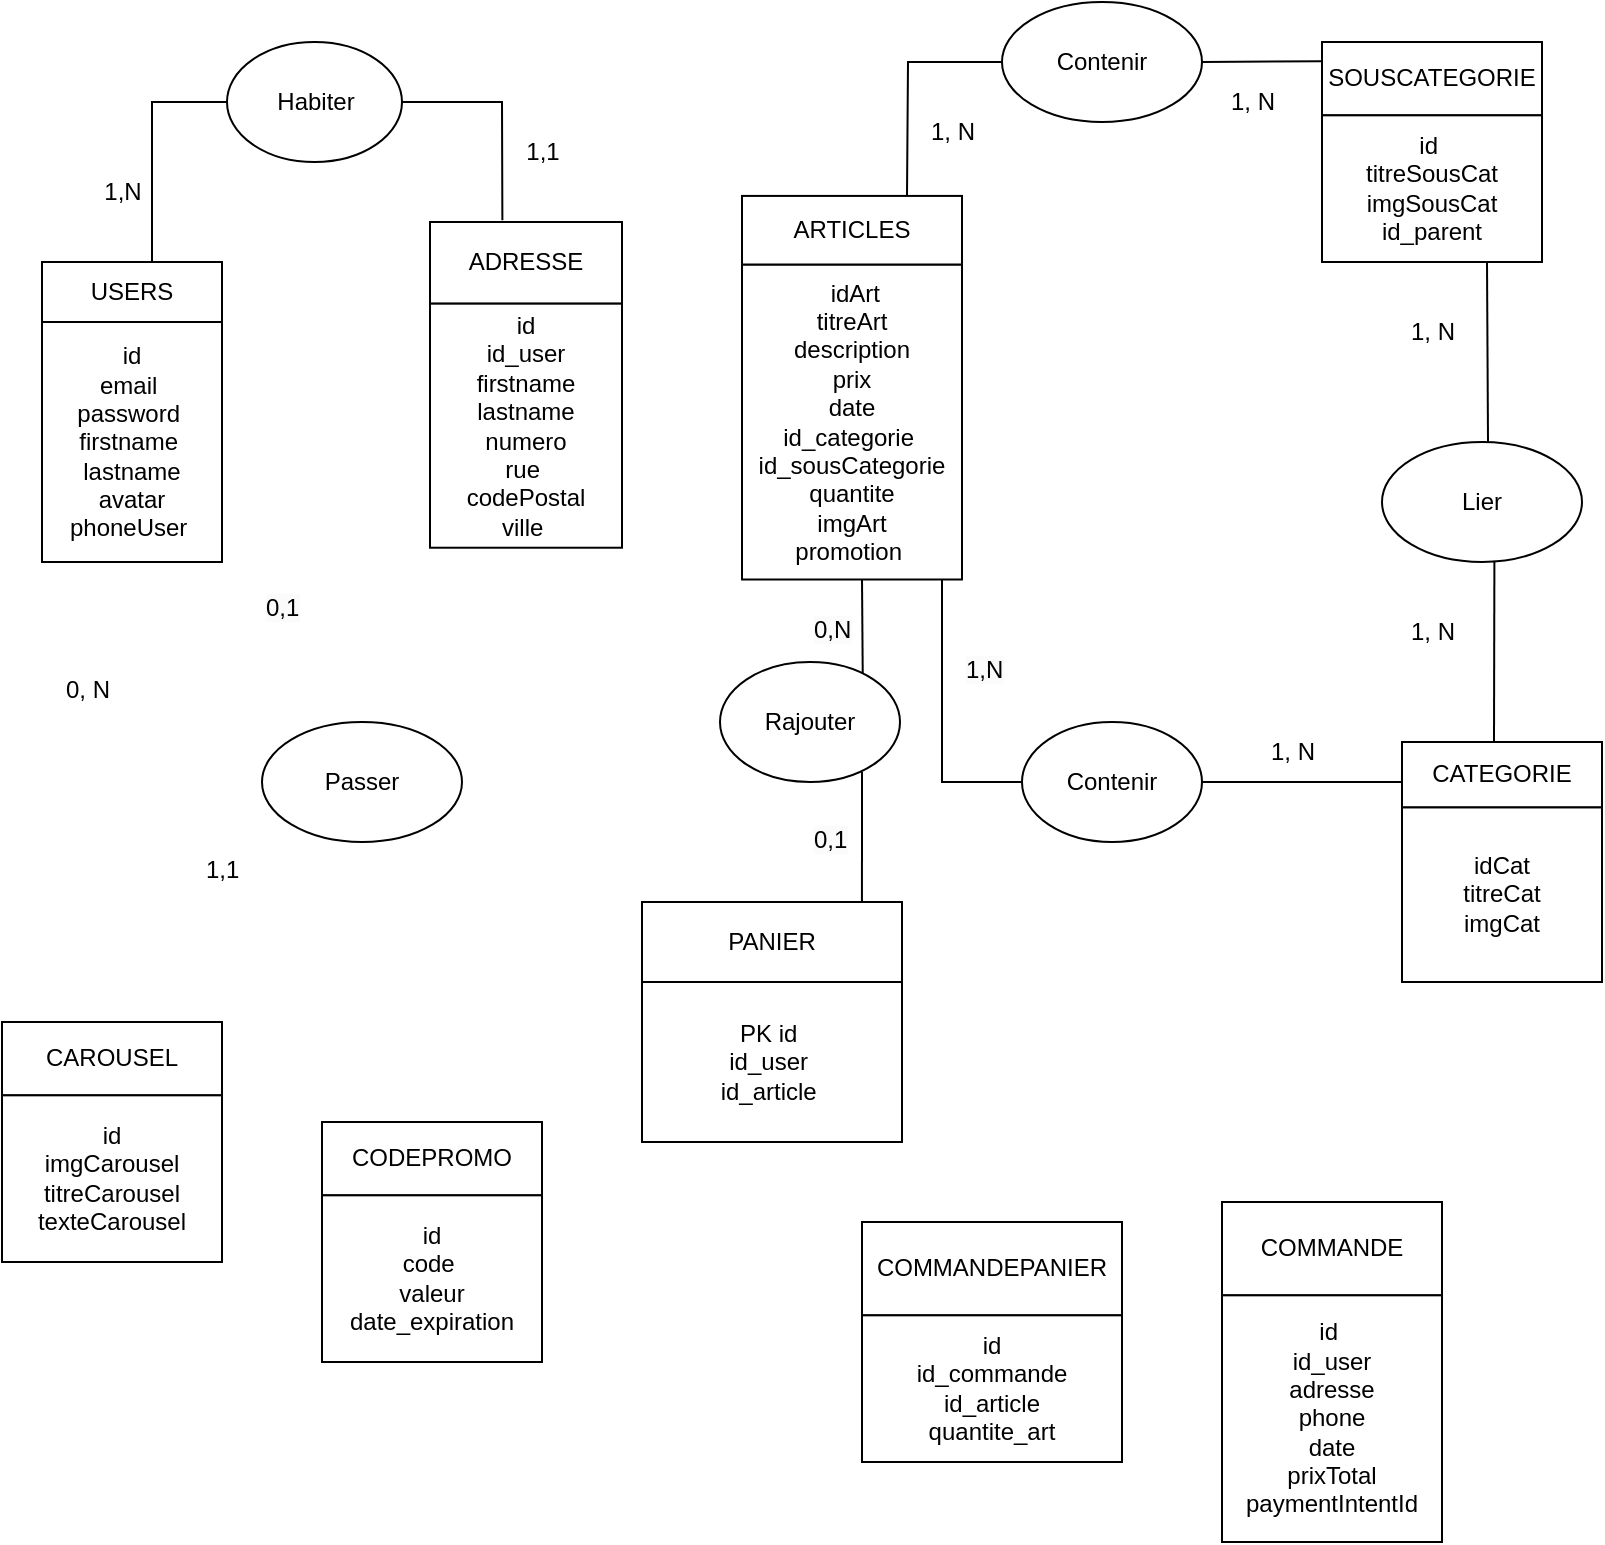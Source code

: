 <mxfile version="21.6.1" type="github">
  <diagram name="Page-1" id="oE-j_5iUDHyS0gyDiJHf">
    <mxGraphModel dx="875" dy="1650" grid="1" gridSize="10" guides="1" tooltips="1" connect="1" arrows="1" fold="1" page="1" pageScale="1" pageWidth="827" pageHeight="1169" math="0" shadow="0">
      <root>
        <mxCell id="0" />
        <mxCell id="1" parent="0" />
        <mxCell id="yUVncVeyEe3Xqn4Ctn47-15" value="" style="group" parent="1" vertex="1" connectable="0">
          <mxGeometry x="30" y="440" width="90" height="120" as="geometry" />
        </mxCell>
        <mxCell id="yUVncVeyEe3Xqn4Ctn47-13" value="CAROUSEL" style="rounded=0;whiteSpace=wrap;html=1;" parent="yUVncVeyEe3Xqn4Ctn47-15" vertex="1">
          <mxGeometry x="-20" width="110" height="36.67" as="geometry" />
        </mxCell>
        <mxCell id="yUVncVeyEe3Xqn4Ctn47-14" value="&amp;nbsp;id&amp;nbsp;&lt;br&gt;imgCarousel&lt;br&gt;titreCarousel&lt;br&gt;texteCarousel" style="rounded=0;whiteSpace=wrap;html=1;" parent="yUVncVeyEe3Xqn4Ctn47-15" vertex="1">
          <mxGeometry x="-20" y="36.67" width="110" height="83.33" as="geometry" />
        </mxCell>
        <mxCell id="yUVncVeyEe3Xqn4Ctn47-16" value="" style="group" parent="1" vertex="1" connectable="0">
          <mxGeometry x="330" y="380" width="130" height="120" as="geometry" />
        </mxCell>
        <mxCell id="yUVncVeyEe3Xqn4Ctn47-10" value="PANIER" style="rounded=0;whiteSpace=wrap;html=1;" parent="yUVncVeyEe3Xqn4Ctn47-16" vertex="1">
          <mxGeometry width="130" height="40" as="geometry" />
        </mxCell>
        <mxCell id="yUVncVeyEe3Xqn4Ctn47-12" value="PK id&amp;nbsp;&lt;br&gt;id_user&amp;nbsp;&lt;br&gt;id_article&amp;nbsp;" style="rounded=0;whiteSpace=wrap;html=1;" parent="yUVncVeyEe3Xqn4Ctn47-16" vertex="1">
          <mxGeometry y="40" width="130" height="80" as="geometry" />
        </mxCell>
        <mxCell id="yUVncVeyEe3Xqn4Ctn47-17" value="" style="group" parent="1" vertex="1" connectable="0">
          <mxGeometry x="710" y="300" width="100" height="120" as="geometry" />
        </mxCell>
        <mxCell id="yUVncVeyEe3Xqn4Ctn47-8" value="CATEGORIE" style="rounded=0;whiteSpace=wrap;html=1;" parent="yUVncVeyEe3Xqn4Ctn47-17" vertex="1">
          <mxGeometry width="100" height="32.727" as="geometry" />
        </mxCell>
        <mxCell id="yUVncVeyEe3Xqn4Ctn47-9" value="idCat&lt;br&gt;titreCat&lt;br&gt;imgCat" style="rounded=0;whiteSpace=wrap;html=1;" parent="yUVncVeyEe3Xqn4Ctn47-17" vertex="1">
          <mxGeometry y="32.73" width="100" height="87.27" as="geometry" />
        </mxCell>
        <mxCell id="yUVncVeyEe3Xqn4Ctn47-18" value="" style="group" parent="1" vertex="1" connectable="0">
          <mxGeometry x="370" y="50" width="120" height="180" as="geometry" />
        </mxCell>
        <mxCell id="yUVncVeyEe3Xqn4Ctn47-5" value="&amp;nbsp;idArt&lt;br&gt;titreArt&lt;br&gt;description &lt;br&gt;prix&lt;br&gt;date&lt;br&gt;id_categorie&amp;nbsp;&lt;br&gt;id_sousCategorie&lt;br&gt;quantite&lt;br&gt;imgArt&lt;br&gt;promotion&amp;nbsp;" style="rounded=0;whiteSpace=wrap;html=1;" parent="yUVncVeyEe3Xqn4Ctn47-18" vertex="1">
          <mxGeometry x="10" y="11.25" width="110" height="157.5" as="geometry" />
        </mxCell>
        <mxCell id="yUVncVeyEe3Xqn4Ctn47-3" value="ARTICLES" style="rounded=0;whiteSpace=wrap;html=1;" parent="yUVncVeyEe3Xqn4Ctn47-18" vertex="1">
          <mxGeometry x="10" y="-23.04" width="110" height="34.29" as="geometry" />
        </mxCell>
        <mxCell id="0K34mv9GP-SGJpDsXIQ9-15" value="" style="endArrow=none;html=1;rounded=0;exitX=0.793;exitY=0.106;exitDx=0;exitDy=0;exitPerimeter=0;" edge="1" parent="yUVncVeyEe3Xqn4Ctn47-18" source="0K34mv9GP-SGJpDsXIQ9-12">
          <mxGeometry width="50" height="50" relative="1" as="geometry">
            <mxPoint x="20" y="218.75" as="sourcePoint" />
            <mxPoint x="70" y="168.75" as="targetPoint" />
          </mxGeometry>
        </mxCell>
        <mxCell id="yUVncVeyEe3Xqn4Ctn47-19" value="" style="group" parent="1" vertex="1" connectable="0">
          <mxGeometry x="50" y="100" width="120" height="150" as="geometry" />
        </mxCell>
        <mxCell id="yUVncVeyEe3Xqn4Ctn47-2" value="id&lt;br&gt;email&amp;nbsp;&lt;br&gt;password&amp;nbsp;&lt;br&gt;firstname&amp;nbsp;&lt;br&gt;lastname&lt;br&gt;avatar&lt;br&gt;phoneUser&amp;nbsp;" style="rounded=0;whiteSpace=wrap;html=1;" parent="yUVncVeyEe3Xqn4Ctn47-19" vertex="1">
          <mxGeometry x="-20" y="-10" width="90" height="120" as="geometry" />
        </mxCell>
        <mxCell id="yUVncVeyEe3Xqn4Ctn47-38" value="&lt;span style=&quot;color: rgb(0, 0, 0); font-family: Helvetica; font-size: 12px; font-style: normal; font-variant-ligatures: normal; font-variant-caps: normal; font-weight: 400; letter-spacing: normal; orphans: 2; text-align: center; text-indent: 0px; text-transform: none; widows: 2; word-spacing: 0px; -webkit-text-stroke-width: 0px; background-color: rgb(251, 251, 251); text-decoration-thickness: initial; text-decoration-style: initial; text-decoration-color: initial; float: none; display: inline !important;&quot;&gt;0,1&lt;/span&gt;" style="text;whiteSpace=wrap;html=1;" parent="yUVncVeyEe3Xqn4Ctn47-19" vertex="1">
          <mxGeometry x="90" y="118.75" width="30" height="30" as="geometry" />
        </mxCell>
        <mxCell id="yUVncVeyEe3Xqn4Ctn47-35" value="1, N" style="text;html=1;align=center;verticalAlign=middle;resizable=0;points=[];autosize=1;strokeColor=none;fillColor=none;" parent="1" vertex="1">
          <mxGeometry x="460" y="-20" width="50" height="30" as="geometry" />
        </mxCell>
        <mxCell id="yUVncVeyEe3Xqn4Ctn47-37" value="&lt;span style=&quot;color: rgb(0, 0, 0); font-family: Helvetica; font-size: 12px; font-style: normal; font-variant-ligatures: normal; font-variant-caps: normal; font-weight: 400; letter-spacing: normal; orphans: 2; text-align: center; text-indent: 0px; text-transform: none; widows: 2; word-spacing: 0px; -webkit-text-stroke-width: 0px; background-color: rgb(251, 251, 251); text-decoration-thickness: initial; text-decoration-style: initial; text-decoration-color: initial; float: none; display: inline !important;&quot;&gt;0,N&lt;/span&gt;" style="text;whiteSpace=wrap;html=1;" parent="1" vertex="1">
          <mxGeometry x="414" y="230" width="30" height="20" as="geometry" />
        </mxCell>
        <mxCell id="yUVncVeyEe3Xqn4Ctn47-41" value="&lt;span style=&quot;color: rgb(0, 0, 0); font-family: Helvetica; font-size: 12px; font-style: normal; font-variant-ligatures: normal; font-variant-caps: normal; font-weight: 400; letter-spacing: normal; orphans: 2; text-align: center; text-indent: 0px; text-transform: none; widows: 2; word-spacing: 0px; -webkit-text-stroke-width: 0px; background-color: rgb(251, 251, 251); text-decoration-thickness: initial; text-decoration-style: initial; text-decoration-color: initial; float: none; display: inline !important;&quot;&gt;0,1&lt;/span&gt;" style="text;whiteSpace=wrap;html=1;" parent="1" vertex="1">
          <mxGeometry x="414" y="335" width="30" height="30" as="geometry" />
        </mxCell>
        <mxCell id="yUVncVeyEe3Xqn4Ctn47-42" value="&lt;div style=&quot;text-align: center;&quot;&gt;0, N&lt;/div&gt;" style="text;whiteSpace=wrap;html=1;" parent="1" vertex="1">
          <mxGeometry x="40" y="260" width="30" height="30" as="geometry" />
        </mxCell>
        <mxCell id="yUVncVeyEe3Xqn4Ctn47-51" value="&lt;div style=&quot;text-align: center;&quot;&gt;1,1&lt;/div&gt;" style="text;whiteSpace=wrap;html=1;" parent="1" vertex="1">
          <mxGeometry x="110" y="350" width="30" height="30" as="geometry" />
        </mxCell>
        <mxCell id="yUVncVeyEe3Xqn4Ctn47-54" value="&lt;span style=&quot;color: rgb(0, 0, 0); font-family: Helvetica; font-size: 12px; font-style: normal; font-variant-ligatures: normal; font-variant-caps: normal; font-weight: 400; letter-spacing: normal; orphans: 2; text-align: center; text-indent: 0px; text-transform: none; widows: 2; word-spacing: 0px; -webkit-text-stroke-width: 0px; background-color: rgb(251, 251, 251); text-decoration-thickness: initial; text-decoration-style: initial; text-decoration-color: initial; float: none; display: inline !important;&quot;&gt;1,N&lt;/span&gt;" style="text;whiteSpace=wrap;html=1;" parent="1" vertex="1">
          <mxGeometry x="490" y="250" width="30" height="20" as="geometry" />
        </mxCell>
        <mxCell id="Ge5HHEds-0tlHNqM2KUf-5" value="" style="group" parent="1" vertex="1" connectable="0">
          <mxGeometry x="200" y="40" width="120" height="190" as="geometry" />
        </mxCell>
        <mxCell id="Ge5HHEds-0tlHNqM2KUf-3" value="&amp;nbsp;id&amp;nbsp;&lt;br&gt;id_user &lt;br&gt;firstname&lt;br&gt;lastname&lt;br&gt;numero&lt;br&gt;rue&amp;nbsp;&lt;br&gt;codePostal&lt;br&gt;ville&amp;nbsp;" style="rounded=0;whiteSpace=wrap;html=1;" parent="Ge5HHEds-0tlHNqM2KUf-5" vertex="1">
          <mxGeometry x="24" y="40.714" width="96" height="122.143" as="geometry" />
        </mxCell>
        <mxCell id="Ge5HHEds-0tlHNqM2KUf-4" value="ADRESSE" style="rounded=0;whiteSpace=wrap;html=1;" parent="Ge5HHEds-0tlHNqM2KUf-5" vertex="1">
          <mxGeometry x="24" width="96" height="40.714" as="geometry" />
        </mxCell>
        <mxCell id="Ge5HHEds-0tlHNqM2KUf-7" value="1,1" style="text;html=1;align=center;verticalAlign=middle;resizable=0;points=[];autosize=1;strokeColor=none;fillColor=none;" parent="1" vertex="1">
          <mxGeometry x="260" y="-10" width="40" height="30" as="geometry" />
        </mxCell>
        <mxCell id="Krdz1d3rUbujmGVrQ6On-1" value="Habiter" style="ellipse;whiteSpace=wrap;html=1;" parent="1" vertex="1">
          <mxGeometry x="122.5" y="-50" width="87.5" height="60" as="geometry" />
        </mxCell>
        <mxCell id="Krdz1d3rUbujmGVrQ6On-2" value="" style="endArrow=none;html=1;rounded=0;entryX=0.377;entryY=-0.023;entryDx=0;entryDy=0;entryPerimeter=0;" parent="1" target="Ge5HHEds-0tlHNqM2KUf-4" edge="1">
          <mxGeometry width="50" height="50" relative="1" as="geometry">
            <mxPoint x="210" y="-20" as="sourcePoint" />
            <mxPoint x="440" y="100" as="targetPoint" />
            <Array as="points">
              <mxPoint x="260" y="-20" />
            </Array>
          </mxGeometry>
        </mxCell>
        <mxCell id="Ge5HHEds-0tlHNqM2KUf-8" value="1,N" style="text;html=1;align=center;verticalAlign=middle;resizable=0;points=[];autosize=1;strokeColor=none;fillColor=none;" parent="1" vertex="1">
          <mxGeometry x="50" y="10" width="40" height="30" as="geometry" />
        </mxCell>
        <mxCell id="yUVncVeyEe3Xqn4Ctn47-4" value="USERS" style="rounded=0;whiteSpace=wrap;html=1;" parent="1" vertex="1">
          <mxGeometry x="30" y="60" width="90" height="30" as="geometry" />
        </mxCell>
        <mxCell id="Krdz1d3rUbujmGVrQ6On-4" value="" style="endArrow=none;html=1;rounded=0;entryX=0;entryY=0.5;entryDx=0;entryDy=0;" parent="1" target="Krdz1d3rUbujmGVrQ6On-1" edge="1">
          <mxGeometry width="50" height="50" relative="1" as="geometry">
            <mxPoint x="85" y="60" as="sourcePoint" />
            <mxPoint x="85" y="-20" as="targetPoint" />
            <Array as="points">
              <mxPoint x="85" y="-20" />
            </Array>
          </mxGeometry>
        </mxCell>
        <mxCell id="yUVncVeyEe3Xqn4Ctn47-22" value="SOUSCATEGORIE" style="rounded=0;whiteSpace=wrap;html=1;" parent="1" vertex="1">
          <mxGeometry x="670" y="-50" width="110" height="36.67" as="geometry" />
        </mxCell>
        <mxCell id="yUVncVeyEe3Xqn4Ctn47-23" value="id&amp;nbsp;&lt;br&gt;titreSousCat&lt;br&gt;imgSousCat&lt;br&gt;id_parent" style="rounded=0;whiteSpace=wrap;html=1;" parent="1" vertex="1">
          <mxGeometry x="670" y="-13.33" width="110" height="73.33" as="geometry" />
        </mxCell>
        <mxCell id="Krdz1d3rUbujmGVrQ6On-5" value="Lier" style="ellipse;whiteSpace=wrap;html=1;" parent="1" vertex="1">
          <mxGeometry x="700" y="150" width="100" height="60" as="geometry" />
        </mxCell>
        <mxCell id="Krdz1d3rUbujmGVrQ6On-8" value="" style="endArrow=none;html=1;rounded=0;entryX=0.75;entryY=1;entryDx=0;entryDy=0;" parent="1" target="yUVncVeyEe3Xqn4Ctn47-23" edge="1">
          <mxGeometry width="50" height="50" relative="1" as="geometry">
            <mxPoint x="753" y="150" as="sourcePoint" />
            <mxPoint x="720" y="125" as="targetPoint" />
            <Array as="points" />
          </mxGeometry>
        </mxCell>
        <mxCell id="Krdz1d3rUbujmGVrQ6On-9" value="" style="endArrow=none;html=1;rounded=0;exitX=0.562;exitY=0.989;exitDx=0;exitDy=0;exitPerimeter=0;" parent="1" source="Krdz1d3rUbujmGVrQ6On-5" edge="1">
          <mxGeometry width="50" height="50" relative="1" as="geometry">
            <mxPoint x="750" y="210" as="sourcePoint" />
            <mxPoint x="756" y="300" as="targetPoint" />
            <Array as="points" />
          </mxGeometry>
        </mxCell>
        <mxCell id="Krdz1d3rUbujmGVrQ6On-10" value="1, N" style="text;html=1;align=center;verticalAlign=middle;resizable=0;points=[];autosize=1;strokeColor=none;fillColor=none;" parent="1" vertex="1">
          <mxGeometry x="700" y="80" width="50" height="30" as="geometry" />
        </mxCell>
        <mxCell id="Krdz1d3rUbujmGVrQ6On-11" value="1, N" style="text;html=1;align=center;verticalAlign=middle;resizable=0;points=[];autosize=1;strokeColor=none;fillColor=none;" parent="1" vertex="1">
          <mxGeometry x="630" y="290" width="50" height="30" as="geometry" />
        </mxCell>
        <mxCell id="Krdz1d3rUbujmGVrQ6On-12" value="" style="group" parent="1" vertex="1" connectable="0">
          <mxGeometry x="170" y="490" width="110" height="120" as="geometry" />
        </mxCell>
        <mxCell id="Krdz1d3rUbujmGVrQ6On-13" value="CODEPROMO" style="rounded=0;whiteSpace=wrap;html=1;" parent="Krdz1d3rUbujmGVrQ6On-12" vertex="1">
          <mxGeometry width="110" height="36.67" as="geometry" />
        </mxCell>
        <mxCell id="Krdz1d3rUbujmGVrQ6On-14" value="&amp;nbsp;id&amp;nbsp;&lt;br&gt;code&amp;nbsp;&lt;br&gt;valeur&lt;br&gt;date_expiration" style="rounded=0;whiteSpace=wrap;html=1;" parent="Krdz1d3rUbujmGVrQ6On-12" vertex="1">
          <mxGeometry y="36.67" width="110" height="83.33" as="geometry" />
        </mxCell>
        <mxCell id="Krdz1d3rUbujmGVrQ6On-15" value="" style="group" parent="1" vertex="1" connectable="0">
          <mxGeometry x="620" y="540" width="110" height="160" as="geometry" />
        </mxCell>
        <mxCell id="Krdz1d3rUbujmGVrQ6On-16" value="COMMANDE" style="rounded=0;whiteSpace=wrap;html=1;" parent="Krdz1d3rUbujmGVrQ6On-15" vertex="1">
          <mxGeometry y="-10" width="110.0" height="46.67" as="geometry" />
        </mxCell>
        <mxCell id="Krdz1d3rUbujmGVrQ6On-17" value="&amp;nbsp;id&amp;nbsp;&amp;nbsp;&lt;br&gt;id_user&lt;br&gt;adresse&lt;br&gt;phone&lt;br&gt;date&lt;br&gt;prixTotal&lt;br&gt;paymentIntentId" style="rounded=0;whiteSpace=wrap;html=1;" parent="Krdz1d3rUbujmGVrQ6On-15" vertex="1">
          <mxGeometry y="36.67" width="110.0" height="123.33" as="geometry" />
        </mxCell>
        <mxCell id="Krdz1d3rUbujmGVrQ6On-18" value="" style="group" parent="1" vertex="1" connectable="0">
          <mxGeometry x="440" y="550" width="130" height="110" as="geometry" />
        </mxCell>
        <mxCell id="Krdz1d3rUbujmGVrQ6On-19" value="COMMANDEPANIER" style="rounded=0;whiteSpace=wrap;html=1;" parent="Krdz1d3rUbujmGVrQ6On-18" vertex="1">
          <mxGeometry y="-10" width="130" height="46.67" as="geometry" />
        </mxCell>
        <mxCell id="Krdz1d3rUbujmGVrQ6On-20" value="&amp;nbsp;id&amp;nbsp;&lt;br&gt;id_commande&lt;br&gt;id_article&lt;br&gt;quantite_art" style="rounded=0;whiteSpace=wrap;html=1;" parent="Krdz1d3rUbujmGVrQ6On-18" vertex="1">
          <mxGeometry y="36.67" width="130" height="73.33" as="geometry" />
        </mxCell>
        <mxCell id="Krdz1d3rUbujmGVrQ6On-28" value="Passer" style="ellipse;whiteSpace=wrap;html=1;" parent="1" vertex="1">
          <mxGeometry x="140" y="290" width="100" height="60" as="geometry" />
        </mxCell>
        <mxCell id="0K34mv9GP-SGJpDsXIQ9-1" value="Contenir" style="ellipse;whiteSpace=wrap;html=1;" vertex="1" parent="1">
          <mxGeometry x="510" y="-70" width="100" height="60" as="geometry" />
        </mxCell>
        <mxCell id="0K34mv9GP-SGJpDsXIQ9-2" value="" style="endArrow=none;html=1;rounded=0;entryX=0;entryY=0.5;entryDx=0;entryDy=0;exitX=0.75;exitY=0;exitDx=0;exitDy=0;" edge="1" parent="1" source="yUVncVeyEe3Xqn4Ctn47-3" target="0K34mv9GP-SGJpDsXIQ9-1">
          <mxGeometry width="50" height="50" relative="1" as="geometry">
            <mxPoint x="420" y="10" as="sourcePoint" />
            <mxPoint x="470" y="-40" as="targetPoint" />
            <Array as="points">
              <mxPoint x="463" y="-40" />
            </Array>
          </mxGeometry>
        </mxCell>
        <mxCell id="0K34mv9GP-SGJpDsXIQ9-4" value="" style="endArrow=none;html=1;rounded=0;exitX=1;exitY=0.5;exitDx=0;exitDy=0;" edge="1" parent="1" source="0K34mv9GP-SGJpDsXIQ9-1">
          <mxGeometry width="50" height="50" relative="1" as="geometry">
            <mxPoint x="630" y="-40.42" as="sourcePoint" />
            <mxPoint x="670" y="-40.42" as="targetPoint" />
          </mxGeometry>
        </mxCell>
        <mxCell id="0K34mv9GP-SGJpDsXIQ9-6" value="" style="endArrow=none;html=1;rounded=0;exitX=0.562;exitY=0.989;exitDx=0;exitDy=0;exitPerimeter=0;" edge="1" parent="1">
          <mxGeometry width="50" height="50" relative="1" as="geometry">
            <mxPoint x="480" y="219" as="sourcePoint" />
            <mxPoint x="520" y="320" as="targetPoint" />
            <Array as="points">
              <mxPoint x="480" y="320" />
            </Array>
          </mxGeometry>
        </mxCell>
        <mxCell id="0K34mv9GP-SGJpDsXIQ9-7" value="Contenir" style="ellipse;whiteSpace=wrap;html=1;" vertex="1" parent="1">
          <mxGeometry x="520" y="290" width="90" height="60" as="geometry" />
        </mxCell>
        <mxCell id="0K34mv9GP-SGJpDsXIQ9-9" value="" style="endArrow=none;html=1;rounded=0;exitX=1;exitY=0.5;exitDx=0;exitDy=0;" edge="1" parent="1" source="0K34mv9GP-SGJpDsXIQ9-7">
          <mxGeometry width="50" height="50" relative="1" as="geometry">
            <mxPoint x="660" y="370" as="sourcePoint" />
            <mxPoint x="710" y="320" as="targetPoint" />
            <Array as="points">
              <mxPoint x="670" y="320" />
            </Array>
          </mxGeometry>
        </mxCell>
        <mxCell id="0K34mv9GP-SGJpDsXIQ9-10" value="1, N" style="text;html=1;align=center;verticalAlign=middle;resizable=0;points=[];autosize=1;strokeColor=none;fillColor=none;" vertex="1" parent="1">
          <mxGeometry x="700" y="230" width="50" height="30" as="geometry" />
        </mxCell>
        <mxCell id="0K34mv9GP-SGJpDsXIQ9-11" value="1, N" style="text;html=1;align=center;verticalAlign=middle;resizable=0;points=[];autosize=1;strokeColor=none;fillColor=none;" vertex="1" parent="1">
          <mxGeometry x="610" y="-35" width="50" height="30" as="geometry" />
        </mxCell>
        <mxCell id="0K34mv9GP-SGJpDsXIQ9-12" value="Rajouter" style="ellipse;whiteSpace=wrap;html=1;" vertex="1" parent="1">
          <mxGeometry x="369" y="260" width="90" height="60" as="geometry" />
        </mxCell>
        <mxCell id="0K34mv9GP-SGJpDsXIQ9-16" value="" style="endArrow=none;html=1;rounded=0;exitX=0.846;exitY=0;exitDx=0;exitDy=0;exitPerimeter=0;" edge="1" parent="1" source="yUVncVeyEe3Xqn4Ctn47-10">
          <mxGeometry width="50" height="50" relative="1" as="geometry">
            <mxPoint x="390" y="365" as="sourcePoint" />
            <mxPoint x="440" y="315" as="targetPoint" />
          </mxGeometry>
        </mxCell>
      </root>
    </mxGraphModel>
  </diagram>
</mxfile>
